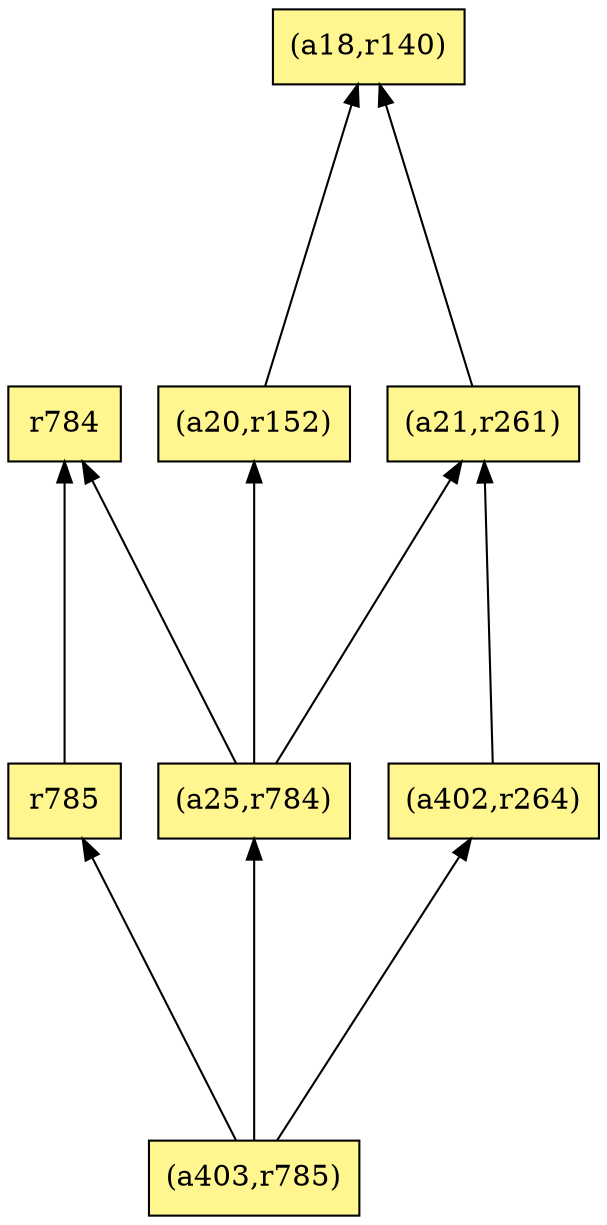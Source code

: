 digraph G {
rankdir=BT;ranksep="2.0";
"(a21,r261)" [shape=record,fillcolor=khaki1,style=filled,label="{(a21,r261)}"];
"r785" [shape=record,fillcolor=khaki1,style=filled,label="{r785}"];
"(a403,r785)" [shape=record,fillcolor=khaki1,style=filled,label="{(a403,r785)}"];
"r784" [shape=record,fillcolor=khaki1,style=filled,label="{r784}"];
"(a25,r784)" [shape=record,fillcolor=khaki1,style=filled,label="{(a25,r784)}"];
"(a18,r140)" [shape=record,fillcolor=khaki1,style=filled,label="{(a18,r140)}"];
"(a402,r264)" [shape=record,fillcolor=khaki1,style=filled,label="{(a402,r264)}"];
"(a20,r152)" [shape=record,fillcolor=khaki1,style=filled,label="{(a20,r152)}"];
"(a21,r261)" -> "(a18,r140)"
"r785" -> "r784"
"(a403,r785)" -> "r785"
"(a403,r785)" -> "(a25,r784)"
"(a403,r785)" -> "(a402,r264)"
"(a25,r784)" -> "(a21,r261)"
"(a25,r784)" -> "r784"
"(a25,r784)" -> "(a20,r152)"
"(a402,r264)" -> "(a21,r261)"
"(a20,r152)" -> "(a18,r140)"
}
